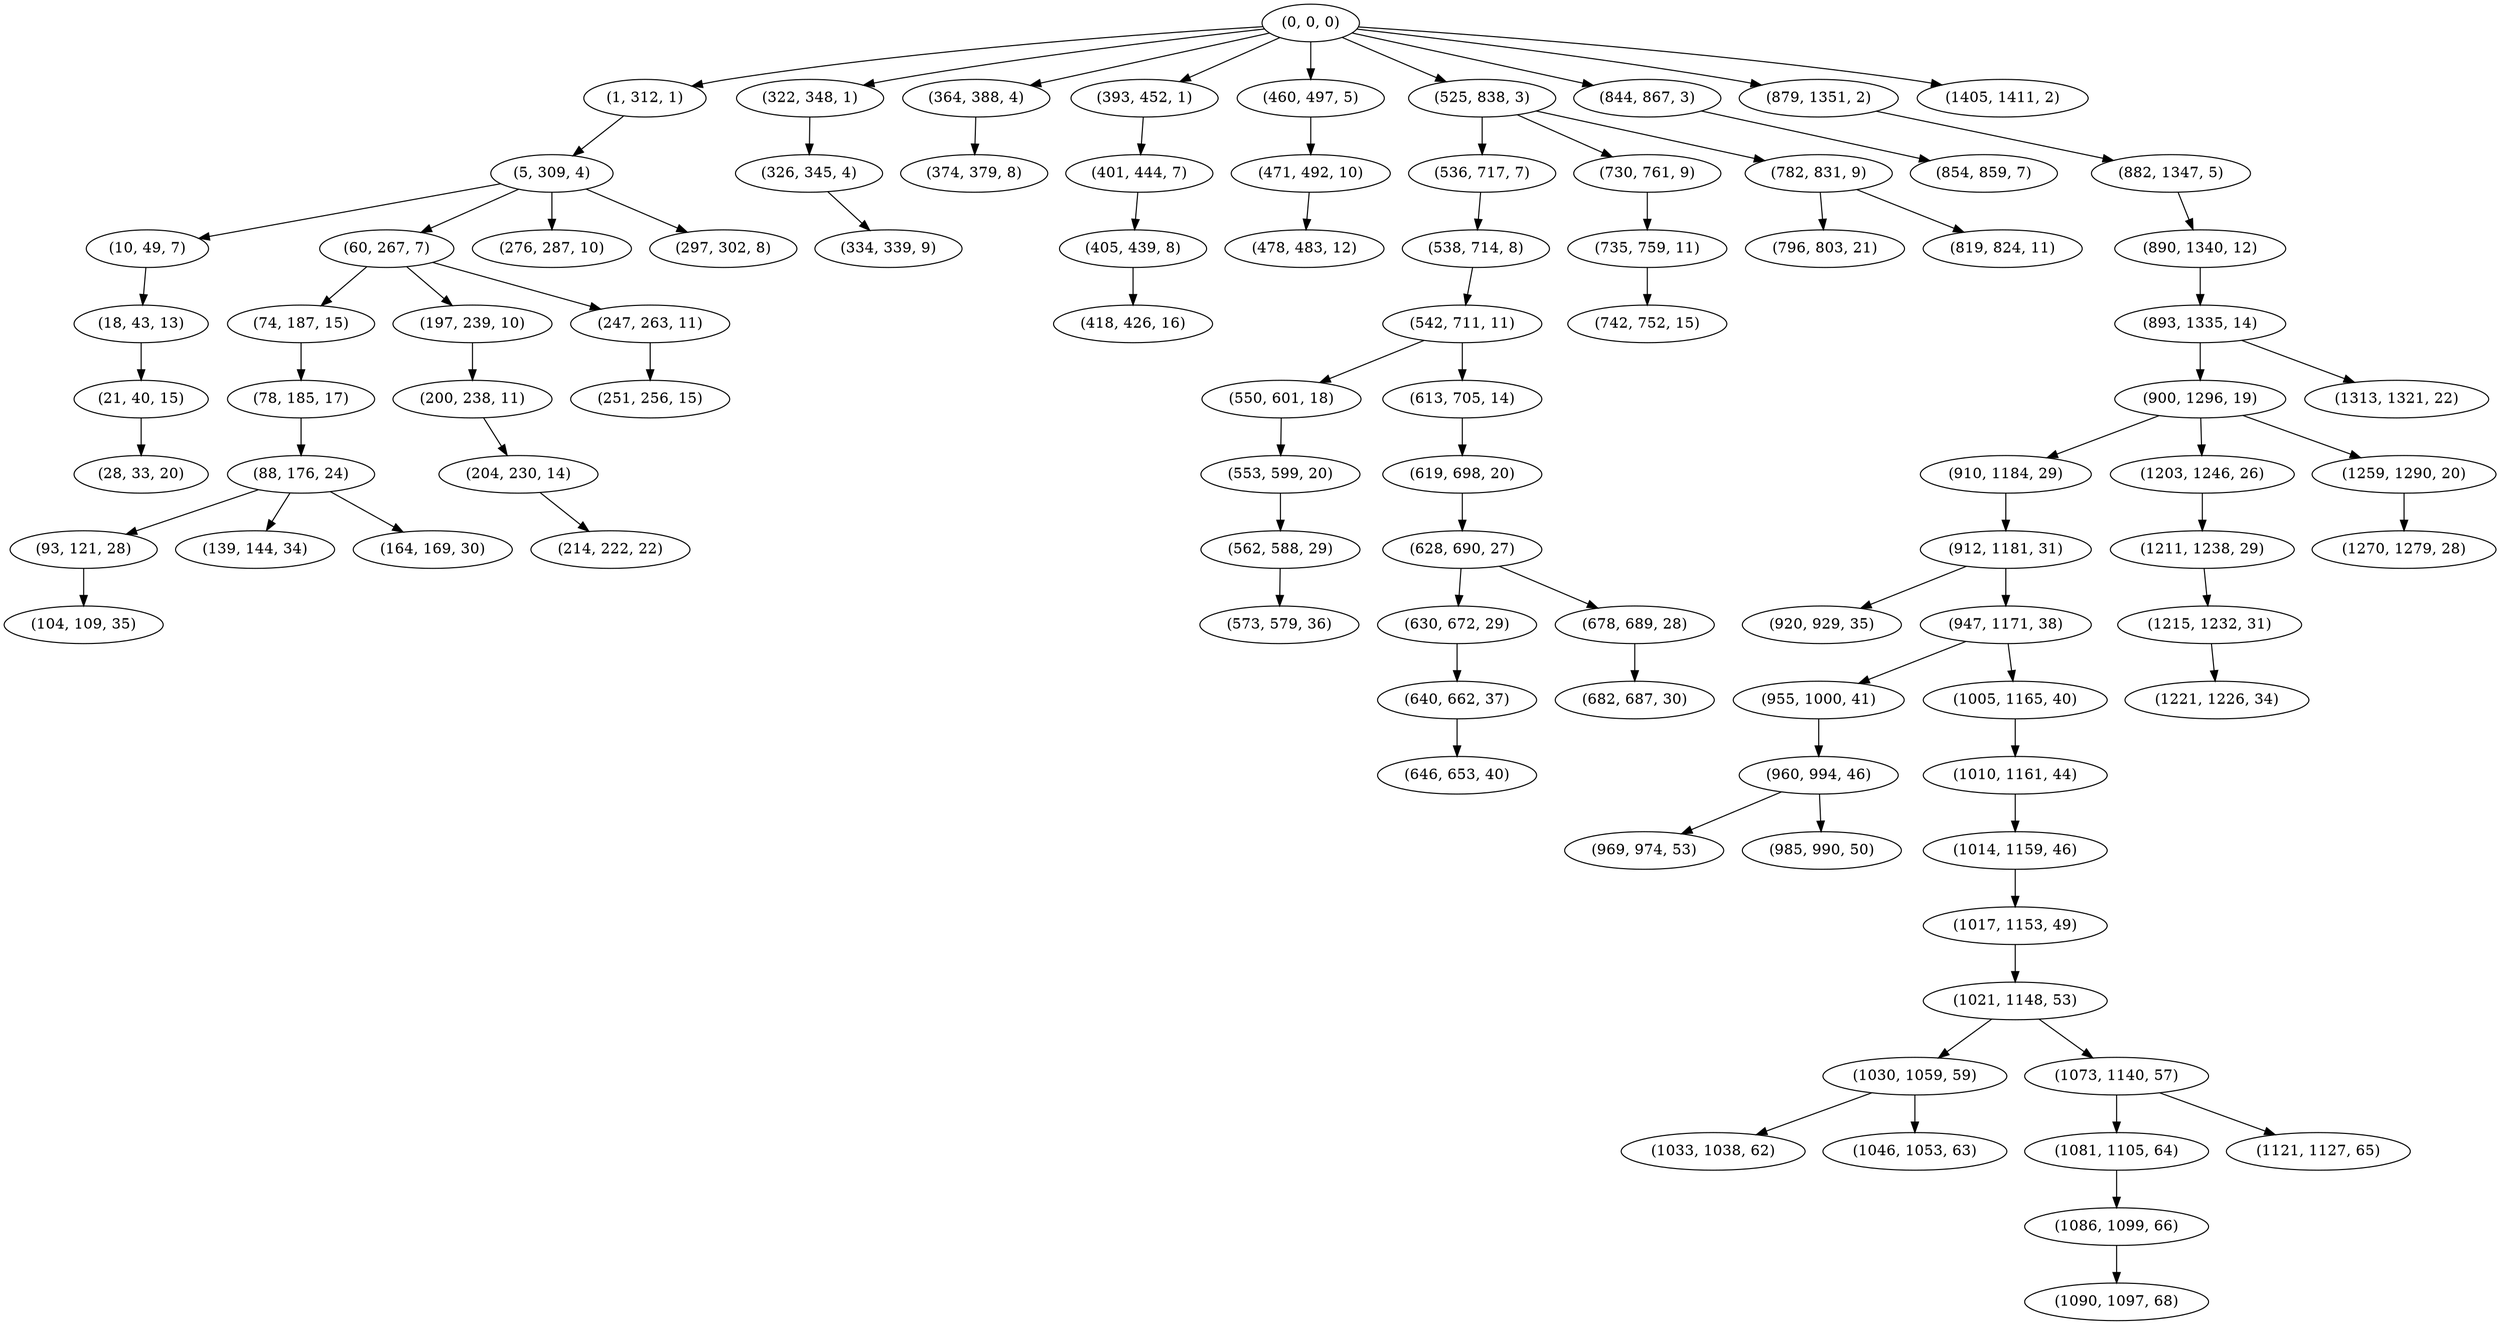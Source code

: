 digraph tree {
    "(0, 0, 0)";
    "(1, 312, 1)";
    "(5, 309, 4)";
    "(10, 49, 7)";
    "(18, 43, 13)";
    "(21, 40, 15)";
    "(28, 33, 20)";
    "(60, 267, 7)";
    "(74, 187, 15)";
    "(78, 185, 17)";
    "(88, 176, 24)";
    "(93, 121, 28)";
    "(104, 109, 35)";
    "(139, 144, 34)";
    "(164, 169, 30)";
    "(197, 239, 10)";
    "(200, 238, 11)";
    "(204, 230, 14)";
    "(214, 222, 22)";
    "(247, 263, 11)";
    "(251, 256, 15)";
    "(276, 287, 10)";
    "(297, 302, 8)";
    "(322, 348, 1)";
    "(326, 345, 4)";
    "(334, 339, 9)";
    "(364, 388, 4)";
    "(374, 379, 8)";
    "(393, 452, 1)";
    "(401, 444, 7)";
    "(405, 439, 8)";
    "(418, 426, 16)";
    "(460, 497, 5)";
    "(471, 492, 10)";
    "(478, 483, 12)";
    "(525, 838, 3)";
    "(536, 717, 7)";
    "(538, 714, 8)";
    "(542, 711, 11)";
    "(550, 601, 18)";
    "(553, 599, 20)";
    "(562, 588, 29)";
    "(573, 579, 36)";
    "(613, 705, 14)";
    "(619, 698, 20)";
    "(628, 690, 27)";
    "(630, 672, 29)";
    "(640, 662, 37)";
    "(646, 653, 40)";
    "(678, 689, 28)";
    "(682, 687, 30)";
    "(730, 761, 9)";
    "(735, 759, 11)";
    "(742, 752, 15)";
    "(782, 831, 9)";
    "(796, 803, 21)";
    "(819, 824, 11)";
    "(844, 867, 3)";
    "(854, 859, 7)";
    "(879, 1351, 2)";
    "(882, 1347, 5)";
    "(890, 1340, 12)";
    "(893, 1335, 14)";
    "(900, 1296, 19)";
    "(910, 1184, 29)";
    "(912, 1181, 31)";
    "(920, 929, 35)";
    "(947, 1171, 38)";
    "(955, 1000, 41)";
    "(960, 994, 46)";
    "(969, 974, 53)";
    "(985, 990, 50)";
    "(1005, 1165, 40)";
    "(1010, 1161, 44)";
    "(1014, 1159, 46)";
    "(1017, 1153, 49)";
    "(1021, 1148, 53)";
    "(1030, 1059, 59)";
    "(1033, 1038, 62)";
    "(1046, 1053, 63)";
    "(1073, 1140, 57)";
    "(1081, 1105, 64)";
    "(1086, 1099, 66)";
    "(1090, 1097, 68)";
    "(1121, 1127, 65)";
    "(1203, 1246, 26)";
    "(1211, 1238, 29)";
    "(1215, 1232, 31)";
    "(1221, 1226, 34)";
    "(1259, 1290, 20)";
    "(1270, 1279, 28)";
    "(1313, 1321, 22)";
    "(1405, 1411, 2)";
    "(0, 0, 0)" -> "(1, 312, 1)";
    "(0, 0, 0)" -> "(322, 348, 1)";
    "(0, 0, 0)" -> "(364, 388, 4)";
    "(0, 0, 0)" -> "(393, 452, 1)";
    "(0, 0, 0)" -> "(460, 497, 5)";
    "(0, 0, 0)" -> "(525, 838, 3)";
    "(0, 0, 0)" -> "(844, 867, 3)";
    "(0, 0, 0)" -> "(879, 1351, 2)";
    "(0, 0, 0)" -> "(1405, 1411, 2)";
    "(1, 312, 1)" -> "(5, 309, 4)";
    "(5, 309, 4)" -> "(10, 49, 7)";
    "(5, 309, 4)" -> "(60, 267, 7)";
    "(5, 309, 4)" -> "(276, 287, 10)";
    "(5, 309, 4)" -> "(297, 302, 8)";
    "(10, 49, 7)" -> "(18, 43, 13)";
    "(18, 43, 13)" -> "(21, 40, 15)";
    "(21, 40, 15)" -> "(28, 33, 20)";
    "(60, 267, 7)" -> "(74, 187, 15)";
    "(60, 267, 7)" -> "(197, 239, 10)";
    "(60, 267, 7)" -> "(247, 263, 11)";
    "(74, 187, 15)" -> "(78, 185, 17)";
    "(78, 185, 17)" -> "(88, 176, 24)";
    "(88, 176, 24)" -> "(93, 121, 28)";
    "(88, 176, 24)" -> "(139, 144, 34)";
    "(88, 176, 24)" -> "(164, 169, 30)";
    "(93, 121, 28)" -> "(104, 109, 35)";
    "(197, 239, 10)" -> "(200, 238, 11)";
    "(200, 238, 11)" -> "(204, 230, 14)";
    "(204, 230, 14)" -> "(214, 222, 22)";
    "(247, 263, 11)" -> "(251, 256, 15)";
    "(322, 348, 1)" -> "(326, 345, 4)";
    "(326, 345, 4)" -> "(334, 339, 9)";
    "(364, 388, 4)" -> "(374, 379, 8)";
    "(393, 452, 1)" -> "(401, 444, 7)";
    "(401, 444, 7)" -> "(405, 439, 8)";
    "(405, 439, 8)" -> "(418, 426, 16)";
    "(460, 497, 5)" -> "(471, 492, 10)";
    "(471, 492, 10)" -> "(478, 483, 12)";
    "(525, 838, 3)" -> "(536, 717, 7)";
    "(525, 838, 3)" -> "(730, 761, 9)";
    "(525, 838, 3)" -> "(782, 831, 9)";
    "(536, 717, 7)" -> "(538, 714, 8)";
    "(538, 714, 8)" -> "(542, 711, 11)";
    "(542, 711, 11)" -> "(550, 601, 18)";
    "(542, 711, 11)" -> "(613, 705, 14)";
    "(550, 601, 18)" -> "(553, 599, 20)";
    "(553, 599, 20)" -> "(562, 588, 29)";
    "(562, 588, 29)" -> "(573, 579, 36)";
    "(613, 705, 14)" -> "(619, 698, 20)";
    "(619, 698, 20)" -> "(628, 690, 27)";
    "(628, 690, 27)" -> "(630, 672, 29)";
    "(628, 690, 27)" -> "(678, 689, 28)";
    "(630, 672, 29)" -> "(640, 662, 37)";
    "(640, 662, 37)" -> "(646, 653, 40)";
    "(678, 689, 28)" -> "(682, 687, 30)";
    "(730, 761, 9)" -> "(735, 759, 11)";
    "(735, 759, 11)" -> "(742, 752, 15)";
    "(782, 831, 9)" -> "(796, 803, 21)";
    "(782, 831, 9)" -> "(819, 824, 11)";
    "(844, 867, 3)" -> "(854, 859, 7)";
    "(879, 1351, 2)" -> "(882, 1347, 5)";
    "(882, 1347, 5)" -> "(890, 1340, 12)";
    "(890, 1340, 12)" -> "(893, 1335, 14)";
    "(893, 1335, 14)" -> "(900, 1296, 19)";
    "(893, 1335, 14)" -> "(1313, 1321, 22)";
    "(900, 1296, 19)" -> "(910, 1184, 29)";
    "(900, 1296, 19)" -> "(1203, 1246, 26)";
    "(900, 1296, 19)" -> "(1259, 1290, 20)";
    "(910, 1184, 29)" -> "(912, 1181, 31)";
    "(912, 1181, 31)" -> "(920, 929, 35)";
    "(912, 1181, 31)" -> "(947, 1171, 38)";
    "(947, 1171, 38)" -> "(955, 1000, 41)";
    "(947, 1171, 38)" -> "(1005, 1165, 40)";
    "(955, 1000, 41)" -> "(960, 994, 46)";
    "(960, 994, 46)" -> "(969, 974, 53)";
    "(960, 994, 46)" -> "(985, 990, 50)";
    "(1005, 1165, 40)" -> "(1010, 1161, 44)";
    "(1010, 1161, 44)" -> "(1014, 1159, 46)";
    "(1014, 1159, 46)" -> "(1017, 1153, 49)";
    "(1017, 1153, 49)" -> "(1021, 1148, 53)";
    "(1021, 1148, 53)" -> "(1030, 1059, 59)";
    "(1021, 1148, 53)" -> "(1073, 1140, 57)";
    "(1030, 1059, 59)" -> "(1033, 1038, 62)";
    "(1030, 1059, 59)" -> "(1046, 1053, 63)";
    "(1073, 1140, 57)" -> "(1081, 1105, 64)";
    "(1073, 1140, 57)" -> "(1121, 1127, 65)";
    "(1081, 1105, 64)" -> "(1086, 1099, 66)";
    "(1086, 1099, 66)" -> "(1090, 1097, 68)";
    "(1203, 1246, 26)" -> "(1211, 1238, 29)";
    "(1211, 1238, 29)" -> "(1215, 1232, 31)";
    "(1215, 1232, 31)" -> "(1221, 1226, 34)";
    "(1259, 1290, 20)" -> "(1270, 1279, 28)";
}
